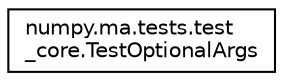 digraph "Graphical Class Hierarchy"
{
 // LATEX_PDF_SIZE
  edge [fontname="Helvetica",fontsize="10",labelfontname="Helvetica",labelfontsize="10"];
  node [fontname="Helvetica",fontsize="10",shape=record];
  rankdir="LR";
  Node0 [label="numpy.ma.tests.test\l_core.TestOptionalArgs",height=0.2,width=0.4,color="black", fillcolor="white", style="filled",URL="$classnumpy_1_1ma_1_1tests_1_1test__core_1_1TestOptionalArgs.html",tooltip=" "];
}
